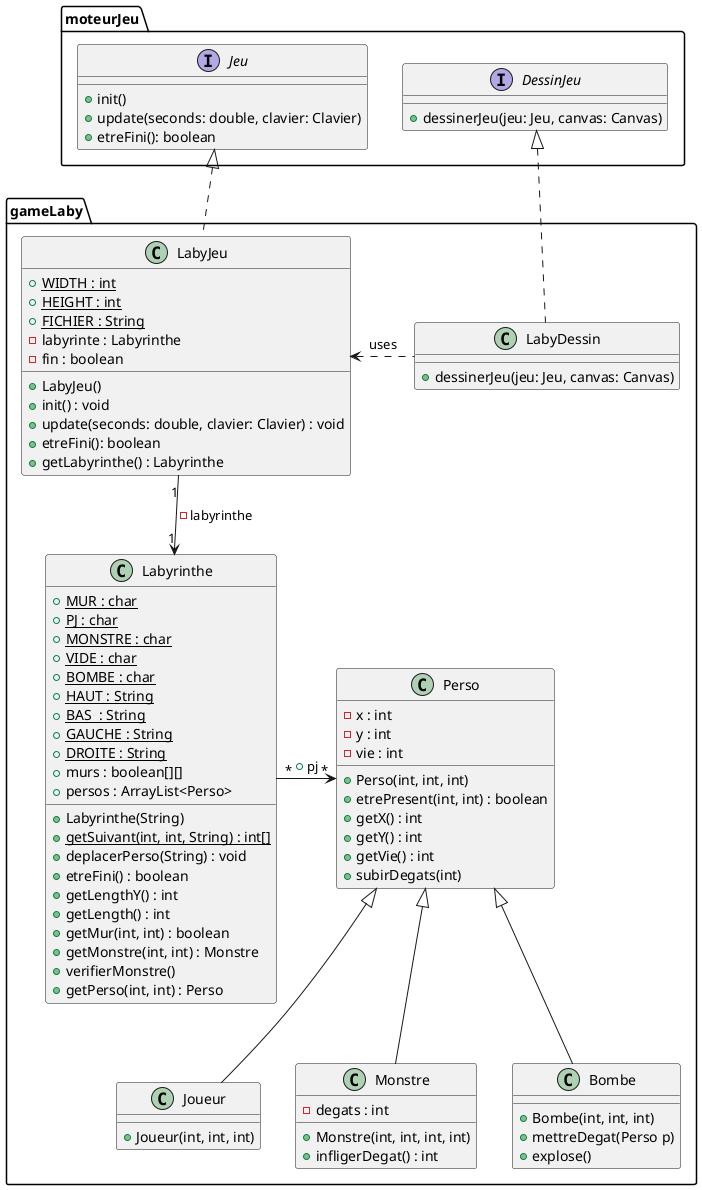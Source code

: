 @startuml
package moteurJeu {

interface Jeu{
+ init()
+ update(seconds: double, clavier: Clavier)
+ etreFini(): boolean
}


interface DessinJeu {
+ dessinerJeu(jeu: Jeu, canvas: Canvas)
}
}

package gameLaby{

class LabyJeu{
+ {static} WIDTH : int
+ {static} HEIGHT : int
+ {static} FICHIER : String
- labyrinte : Labyrinthe
- fin : boolean
+ LabyJeu()
+ init() : void
+ update(seconds: double, clavier: Clavier) : void
+ etreFini(): boolean
+ getLabyrinthe() : Labyrinthe
}

class Labyrinthe {
  + {static} MUR : char
  + {static} PJ : char
  + {static} MONSTRE : char
  + {static} VIDE : char
  + {static} BOMBE : char
  + {static} HAUT : String
  + {static} BAS  : String
  + {static} GAUCHE : String
  + {static} DROITE : String
  + murs : boolean[][]
  + persos : ArrayList<Perso>
  + Labyrinthe(String)
  + {static} getSuivant(int, int, String) : int[]
  + deplacerPerso(String) : void
  + etreFini() : boolean
  + getLengthY() : int
  + getLength() : int
  + getMur(int, int) : boolean
  + getMonstre(int, int) : Monstre
  + verifierMonstre()
  + getPerso(int, int) : Perso
}


Jeu <|.. LabyJeu


LabyJeu "1" --> "1" Labyrinthe : -labyrinthe


class LabyDessin{
+ dessinerJeu(jeu: Jeu, canvas: Canvas)
}

DessinJeu <|.. LabyDessin
LabyJeu <. LabyDessin:uses

class Perso {
  - x : int
  - y : int
  - vie : int
  + Perso(int, int, int)
  + etrePresent(int, int) : boolean
  + getX() : int
  + getY() : int
  + getVie() : int
  + subirDegats(int)
}

class Joueur extends Perso{
  + Joueur(int, int, int)
}

class Monstre extends Perso {
  - degats : int
  + Monstre(int, int, int, int)
  + infligerDegat() : int
}
class Bombe extends Perso {
  + Bombe(int, int, int)
  + mettreDegat(Perso p)
  + explose()
}
Labyrinthe "*" -> "*" Perso : + pj
}
@enduml
